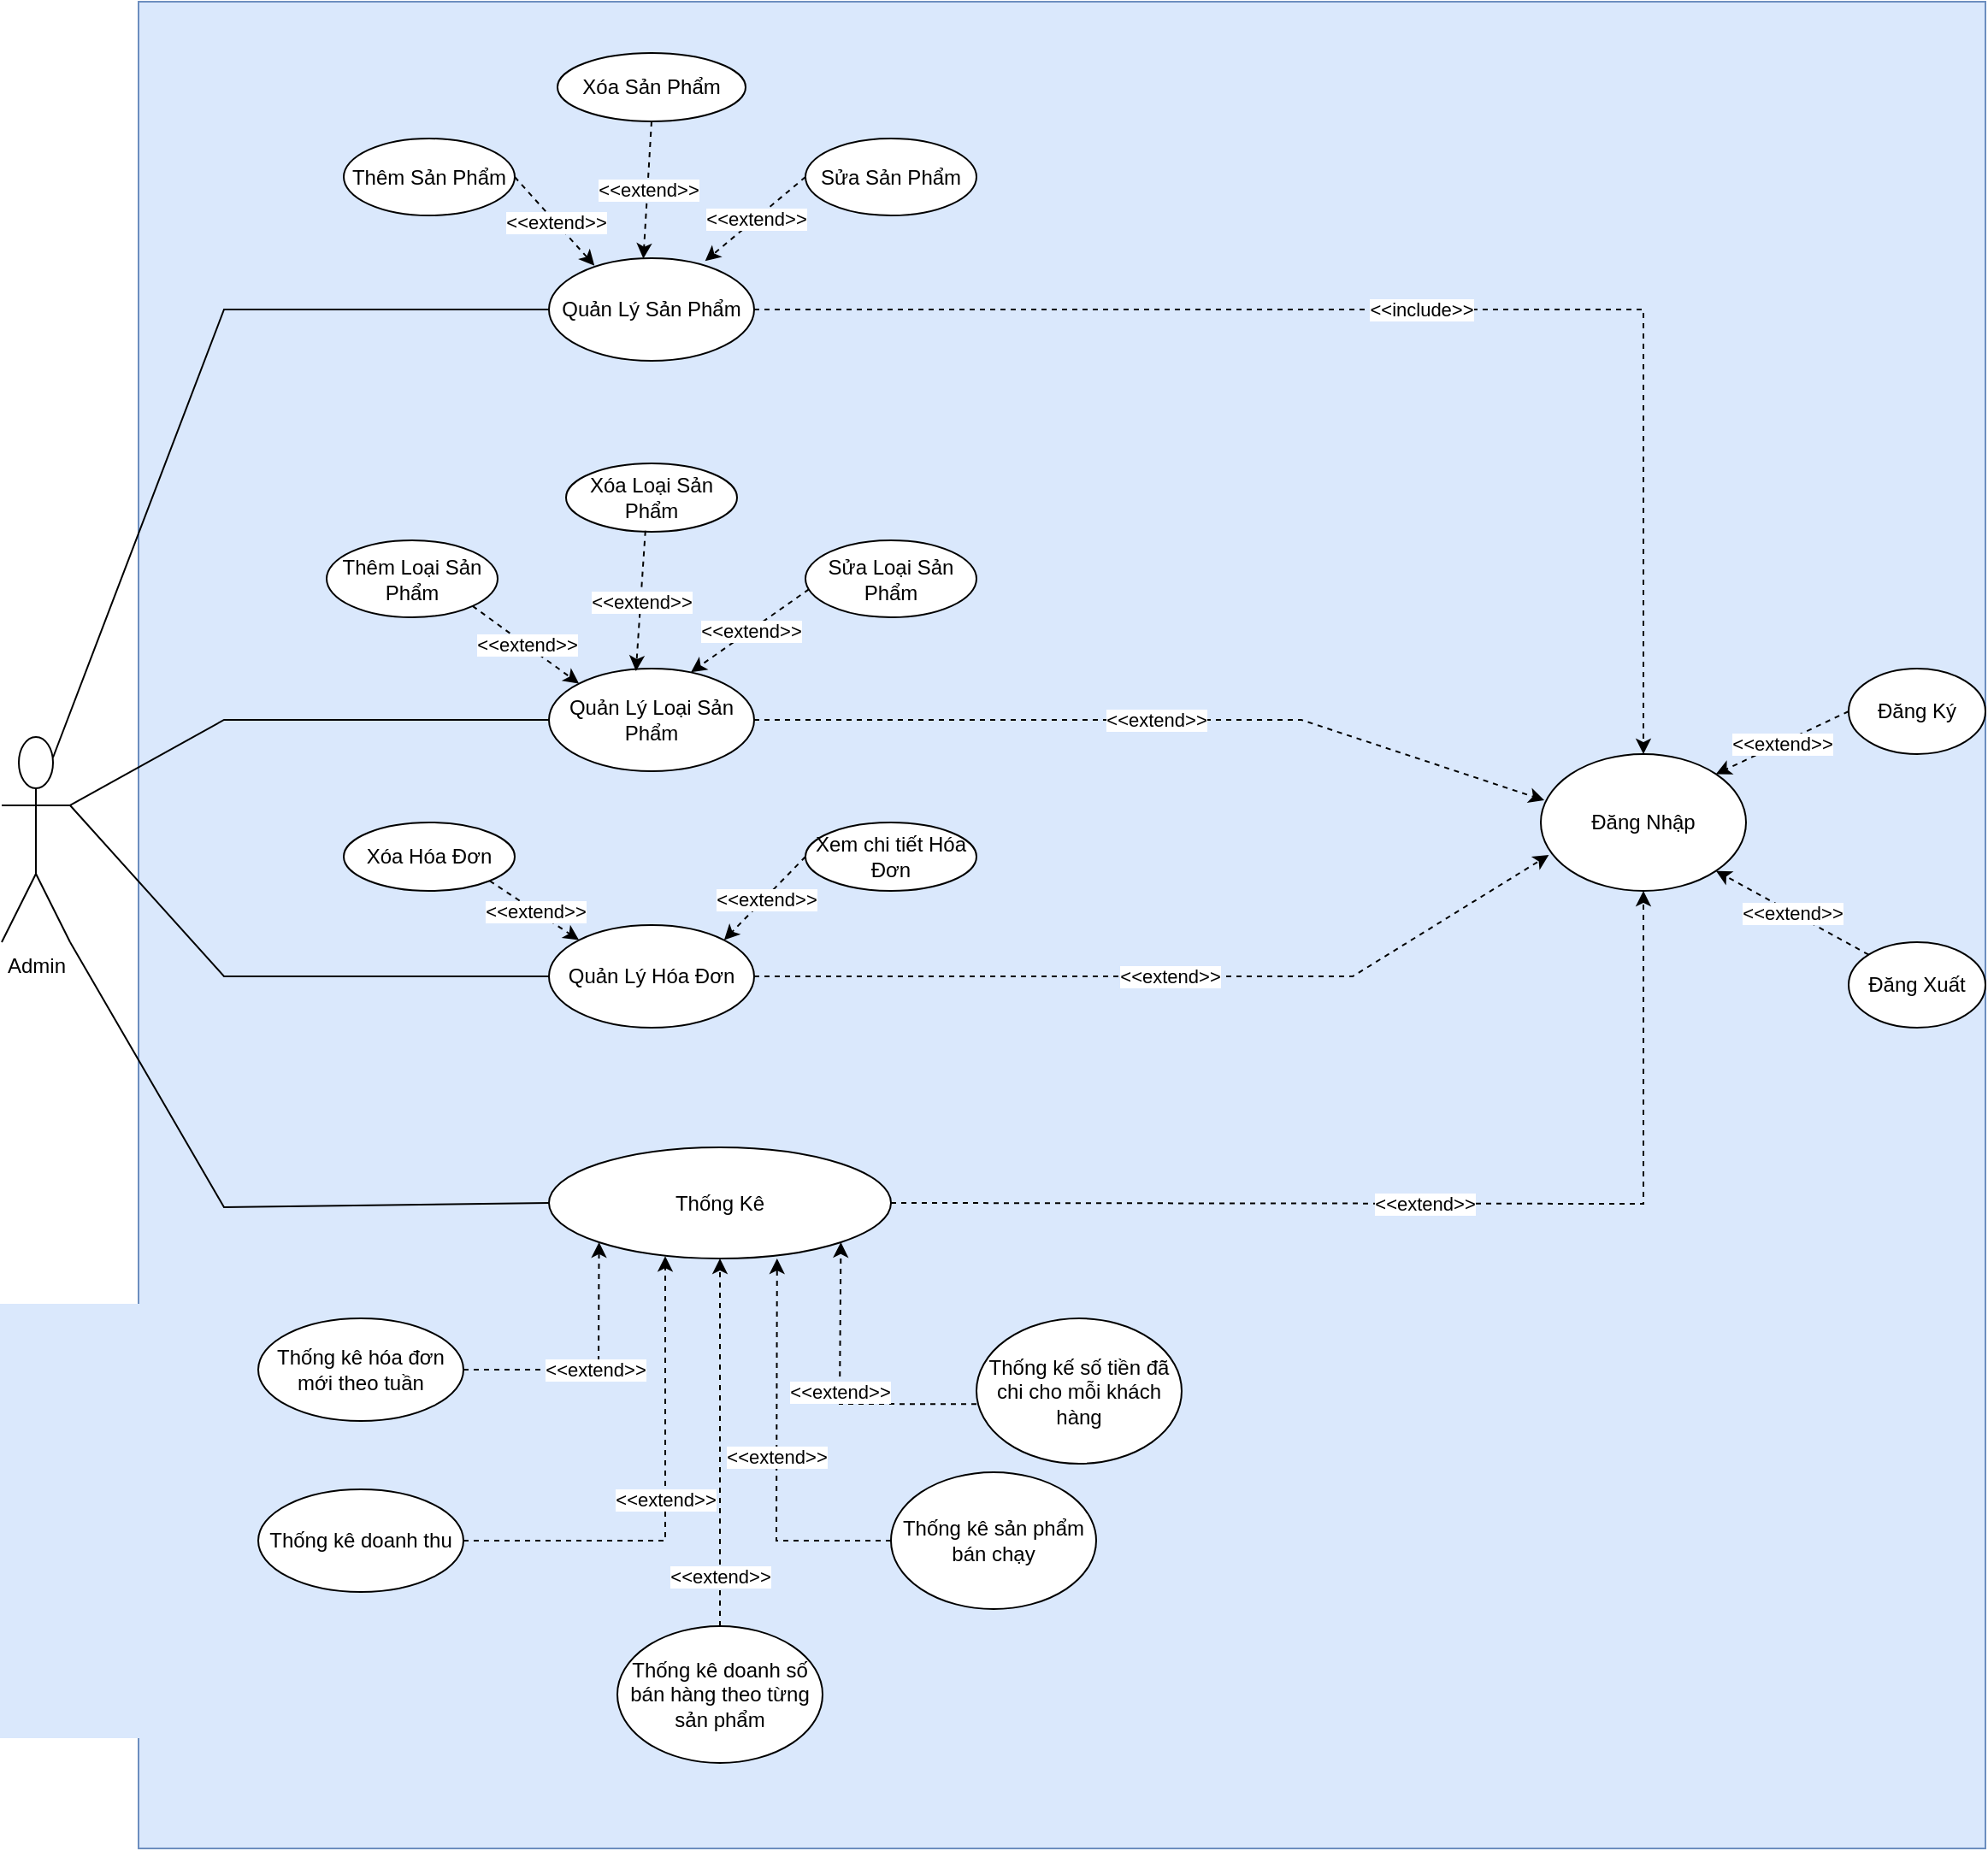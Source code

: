 <mxfile version="16.0.3" type="github" pages="2">
  <diagram id="HaQmwH3HXjexHFU-qfym" name="Admin">
    <mxGraphModel dx="3910" dy="2180" grid="1" gridSize="10" guides="1" tooltips="1" connect="1" arrows="1" fold="1" page="1" pageScale="1" pageWidth="827" pageHeight="1169" math="0" shadow="0">
      <root>
        <mxCell id="0" />
        <mxCell id="1" parent="0" />
        <mxCell id="b2a4z9m1obHcHkiUkjJr-1" value="" style="whiteSpace=wrap;html=1;aspect=fixed;fillColor=#dae8fc;strokeColor=#6c8ebf;" parent="1" vertex="1">
          <mxGeometry x="220" y="44" width="1080" height="1080" as="geometry" />
        </mxCell>
        <mxCell id="2sSeKBzKPZfeEy6mwuEM-1" value="Admin" style="shape=umlActor;verticalLabelPosition=bottom;verticalAlign=top;html=1;outlineConnect=0;" parent="1" vertex="1">
          <mxGeometry x="140" y="474" width="40" height="120" as="geometry" />
        </mxCell>
        <mxCell id="2sSeKBzKPZfeEy6mwuEM-2" value="Quản Lý Sản Phẩm" style="ellipse;whiteSpace=wrap;html=1;" parent="1" vertex="1">
          <mxGeometry x="460" y="194" width="120" height="60" as="geometry" />
        </mxCell>
        <mxCell id="2sSeKBzKPZfeEy6mwuEM-3" value="Xóa Sản Phẩm" style="ellipse;whiteSpace=wrap;html=1;" parent="1" vertex="1">
          <mxGeometry x="465" y="74" width="110" height="40" as="geometry" />
        </mxCell>
        <mxCell id="2sSeKBzKPZfeEy6mwuEM-5" value="Quản Lý Loại Sản Phẩm" style="ellipse;whiteSpace=wrap;html=1;" parent="1" vertex="1">
          <mxGeometry x="460" y="434" width="120" height="60" as="geometry" />
        </mxCell>
        <mxCell id="2sSeKBzKPZfeEy6mwuEM-6" value="Sửa Loại Sản Phẩm" style="ellipse;whiteSpace=wrap;html=1;" parent="1" vertex="1">
          <mxGeometry x="610" y="359" width="100" height="45" as="geometry" />
        </mxCell>
        <mxCell id="2sSeKBzKPZfeEy6mwuEM-8" value="Thêm Loại Sản Phẩm" style="ellipse;whiteSpace=wrap;html=1;" parent="1" vertex="1">
          <mxGeometry x="330" y="359" width="100" height="45" as="geometry" />
        </mxCell>
        <mxCell id="2sSeKBzKPZfeEy6mwuEM-10" value="Xóa Loại Sản Phẩm" style="ellipse;whiteSpace=wrap;html=1;" parent="1" vertex="1">
          <mxGeometry x="470" y="314" width="100" height="40" as="geometry" />
        </mxCell>
        <mxCell id="2sSeKBzKPZfeEy6mwuEM-13" value="Thêm Sản Phẩm" style="ellipse;whiteSpace=wrap;html=1;" parent="1" vertex="1">
          <mxGeometry x="340" y="124" width="100" height="45" as="geometry" />
        </mxCell>
        <mxCell id="2sSeKBzKPZfeEy6mwuEM-15" value="Sửa Sản Phẩm" style="ellipse;whiteSpace=wrap;html=1;" parent="1" vertex="1">
          <mxGeometry x="610" y="124" width="100" height="45" as="geometry" />
        </mxCell>
        <mxCell id="2sSeKBzKPZfeEy6mwuEM-16" value="Quản Lý Hóa Đơn" style="ellipse;whiteSpace=wrap;html=1;" parent="1" vertex="1">
          <mxGeometry x="460" y="584" width="120" height="60" as="geometry" />
        </mxCell>
        <mxCell id="2sSeKBzKPZfeEy6mwuEM-17" value="Xóa Hóa Đơn" style="ellipse;whiteSpace=wrap;html=1;" parent="1" vertex="1">
          <mxGeometry x="340" y="524" width="100" height="40" as="geometry" />
        </mxCell>
        <mxCell id="2sSeKBzKPZfeEy6mwuEM-19" value="Xem chi tiết Hóa Đơn" style="ellipse;whiteSpace=wrap;html=1;" parent="1" vertex="1">
          <mxGeometry x="610" y="524" width="100" height="40" as="geometry" />
        </mxCell>
        <mxCell id="2sSeKBzKPZfeEy6mwuEM-21" value="Thống Kê" style="ellipse;whiteSpace=wrap;html=1;" parent="1" vertex="1">
          <mxGeometry x="460" y="714" width="200" height="65" as="geometry" />
        </mxCell>
        <mxCell id="2sSeKBzKPZfeEy6mwuEM-22" value="Thống kê hóa đơn mới theo tuần" style="ellipse;whiteSpace=wrap;html=1;" parent="1" vertex="1">
          <mxGeometry x="290" y="814" width="120" height="60" as="geometry" />
        </mxCell>
        <mxCell id="2sSeKBzKPZfeEy6mwuEM-23" value="Thống kê doanh thu" style="ellipse;whiteSpace=wrap;html=1;" parent="1" vertex="1">
          <mxGeometry x="290" y="914" width="120" height="60" as="geometry" />
        </mxCell>
        <mxCell id="2sSeKBzKPZfeEy6mwuEM-24" value="Thống kê doanh số bán hàng theo từng sản phẩm" style="ellipse;whiteSpace=wrap;html=1;" parent="1" vertex="1">
          <mxGeometry x="500" y="994" width="120" height="80" as="geometry" />
        </mxCell>
        <mxCell id="2sSeKBzKPZfeEy6mwuEM-25" value="Thống kế số tiền đã chi cho mỗi khách hàng" style="ellipse;whiteSpace=wrap;html=1;" parent="1" vertex="1">
          <mxGeometry x="710" y="814" width="120" height="85" as="geometry" />
        </mxCell>
        <mxCell id="2sSeKBzKPZfeEy6mwuEM-26" value="Thống kê sản phẩm bán chạy" style="ellipse;whiteSpace=wrap;html=1;" parent="1" vertex="1">
          <mxGeometry x="660" y="904" width="120" height="80" as="geometry" />
        </mxCell>
        <mxCell id="2sSeKBzKPZfeEy6mwuEM-32" value="Đăng Nhập" style="ellipse;whiteSpace=wrap;html=1;" parent="1" vertex="1">
          <mxGeometry x="1040" y="484" width="120" height="80" as="geometry" />
        </mxCell>
        <mxCell id="2sSeKBzKPZfeEy6mwuEM-33" value="Đăng Ký" style="ellipse;whiteSpace=wrap;html=1;" parent="1" vertex="1">
          <mxGeometry x="1220" y="434" width="80" height="50" as="geometry" />
        </mxCell>
        <mxCell id="2sSeKBzKPZfeEy6mwuEM-34" value="Đăng Xuất" style="ellipse;whiteSpace=wrap;html=1;" parent="1" vertex="1">
          <mxGeometry x="1220" y="594" width="80" height="50" as="geometry" />
        </mxCell>
        <mxCell id="FUVvX2TOFJs-rZoYn1ly-3" value="" style="endArrow=none;html=1;rounded=0;strokeColor=default;exitX=0.75;exitY=0.1;exitDx=0;exitDy=0;exitPerimeter=0;entryX=0;entryY=0.5;entryDx=0;entryDy=0;" parent="1" source="2sSeKBzKPZfeEy6mwuEM-1" target="2sSeKBzKPZfeEy6mwuEM-2" edge="1">
          <mxGeometry width="50" height="50" relative="1" as="geometry">
            <mxPoint x="710" y="684" as="sourcePoint" />
            <mxPoint x="760" y="634" as="targetPoint" />
            <Array as="points">
              <mxPoint x="270" y="224" />
            </Array>
          </mxGeometry>
        </mxCell>
        <mxCell id="FUVvX2TOFJs-rZoYn1ly-5" value="" style="endArrow=none;html=1;rounded=0;strokeColor=default;entryX=0;entryY=0.5;entryDx=0;entryDy=0;exitX=1;exitY=0.333;exitDx=0;exitDy=0;exitPerimeter=0;" parent="1" source="2sSeKBzKPZfeEy6mwuEM-1" target="2sSeKBzKPZfeEy6mwuEM-5" edge="1">
          <mxGeometry width="50" height="50" relative="1" as="geometry">
            <mxPoint x="230" y="504" as="sourcePoint" />
            <mxPoint x="760" y="634" as="targetPoint" />
            <Array as="points">
              <mxPoint x="270" y="464" />
            </Array>
          </mxGeometry>
        </mxCell>
        <mxCell id="FUVvX2TOFJs-rZoYn1ly-6" value="" style="endArrow=none;html=1;rounded=0;strokeColor=default;entryX=0;entryY=0.5;entryDx=0;entryDy=0;" parent="1" target="2sSeKBzKPZfeEy6mwuEM-16" edge="1">
          <mxGeometry width="50" height="50" relative="1" as="geometry">
            <mxPoint x="180" y="514" as="sourcePoint" />
            <mxPoint x="760" y="634" as="targetPoint" />
            <Array as="points">
              <mxPoint x="270" y="614" />
            </Array>
          </mxGeometry>
        </mxCell>
        <mxCell id="FUVvX2TOFJs-rZoYn1ly-7" value="" style="endArrow=none;html=1;rounded=0;strokeColor=default;exitX=1;exitY=1;exitDx=0;exitDy=0;exitPerimeter=0;entryX=0;entryY=0.5;entryDx=0;entryDy=0;" parent="1" source="2sSeKBzKPZfeEy6mwuEM-1" target="2sSeKBzKPZfeEy6mwuEM-21" edge="1">
          <mxGeometry width="50" height="50" relative="1" as="geometry">
            <mxPoint x="710" y="684" as="sourcePoint" />
            <mxPoint x="760" y="634" as="targetPoint" />
            <Array as="points">
              <mxPoint x="270" y="749" />
            </Array>
          </mxGeometry>
        </mxCell>
        <mxCell id="zfTVj7RX99jKt5tRlZYa-2" value="" style="endArrow=classic;html=1;rounded=0;dashed=1;exitX=1;exitY=0.5;exitDx=0;exitDy=0;entryX=0.222;entryY=0.072;entryDx=0;entryDy=0;entryPerimeter=0;" edge="1" parent="1" source="2sSeKBzKPZfeEy6mwuEM-13" target="2sSeKBzKPZfeEy6mwuEM-2">
          <mxGeometry relative="1" as="geometry">
            <mxPoint x="480" y="264" as="sourcePoint" />
            <mxPoint x="580" y="264" as="targetPoint" />
          </mxGeometry>
        </mxCell>
        <mxCell id="zfTVj7RX99jKt5tRlZYa-3" value="&amp;lt;&amp;lt;extend&amp;gt;&amp;gt;" style="edgeLabel;resizable=0;html=1;align=center;verticalAlign=middle;" connectable="0" vertex="1" parent="zfTVj7RX99jKt5tRlZYa-2">
          <mxGeometry relative="1" as="geometry" />
        </mxCell>
        <mxCell id="zfTVj7RX99jKt5tRlZYa-6" value="" style="endArrow=classic;html=1;rounded=0;dashed=1;exitX=0.5;exitY=1;exitDx=0;exitDy=0;entryX=0.46;entryY=0.005;entryDx=0;entryDy=0;entryPerimeter=0;" edge="1" parent="1" source="2sSeKBzKPZfeEy6mwuEM-3" target="2sSeKBzKPZfeEy6mwuEM-2">
          <mxGeometry relative="1" as="geometry">
            <mxPoint x="450" y="156.5" as="sourcePoint" />
            <mxPoint x="496.64" y="208.32" as="targetPoint" />
          </mxGeometry>
        </mxCell>
        <mxCell id="zfTVj7RX99jKt5tRlZYa-7" value="&amp;lt;&amp;lt;extend&amp;gt;&amp;gt;" style="edgeLabel;resizable=0;html=1;align=center;verticalAlign=middle;" connectable="0" vertex="1" parent="zfTVj7RX99jKt5tRlZYa-6">
          <mxGeometry relative="1" as="geometry" />
        </mxCell>
        <mxCell id="zfTVj7RX99jKt5tRlZYa-8" value="" style="endArrow=classic;html=1;rounded=0;dashed=1;exitX=0;exitY=0.5;exitDx=0;exitDy=0;entryX=0.761;entryY=0.028;entryDx=0;entryDy=0;entryPerimeter=0;" edge="1" parent="1" source="2sSeKBzKPZfeEy6mwuEM-15" target="2sSeKBzKPZfeEy6mwuEM-2">
          <mxGeometry relative="1" as="geometry">
            <mxPoint x="530" y="124" as="sourcePoint" />
            <mxPoint x="525.2" y="204.3" as="targetPoint" />
          </mxGeometry>
        </mxCell>
        <mxCell id="zfTVj7RX99jKt5tRlZYa-9" value="&amp;lt;&amp;lt;extend&amp;gt;&amp;gt;" style="edgeLabel;resizable=0;html=1;align=center;verticalAlign=middle;" connectable="0" vertex="1" parent="zfTVj7RX99jKt5tRlZYa-8">
          <mxGeometry relative="1" as="geometry" />
        </mxCell>
        <mxCell id="zfTVj7RX99jKt5tRlZYa-10" value="" style="endArrow=classic;html=1;rounded=0;dashed=1;exitX=1;exitY=1;exitDx=0;exitDy=0;entryX=0;entryY=0;entryDx=0;entryDy=0;" edge="1" parent="1" source="2sSeKBzKPZfeEy6mwuEM-8" target="2sSeKBzKPZfeEy6mwuEM-5">
          <mxGeometry relative="1" as="geometry">
            <mxPoint x="540" y="134" as="sourcePoint" />
            <mxPoint x="535.2" y="214.3" as="targetPoint" />
          </mxGeometry>
        </mxCell>
        <mxCell id="zfTVj7RX99jKt5tRlZYa-11" value="&amp;lt;&amp;lt;extend&amp;gt;&amp;gt;" style="edgeLabel;resizable=0;html=1;align=center;verticalAlign=middle;" connectable="0" vertex="1" parent="zfTVj7RX99jKt5tRlZYa-10">
          <mxGeometry relative="1" as="geometry" />
        </mxCell>
        <mxCell id="zfTVj7RX99jKt5tRlZYa-12" value="" style="endArrow=classic;html=1;rounded=0;dashed=1;exitX=0.464;exitY=0.985;exitDx=0;exitDy=0;entryX=0.424;entryY=0.024;entryDx=0;entryDy=0;entryPerimeter=0;exitPerimeter=0;" edge="1" parent="1" source="2sSeKBzKPZfeEy6mwuEM-10" target="2sSeKBzKPZfeEy6mwuEM-5">
          <mxGeometry relative="1" as="geometry">
            <mxPoint x="425.62" y="407.29" as="sourcePoint" />
            <mxPoint x="487.392" y="452.878" as="targetPoint" />
          </mxGeometry>
        </mxCell>
        <mxCell id="zfTVj7RX99jKt5tRlZYa-13" value="&amp;lt;&amp;lt;extend&amp;gt;&amp;gt;" style="edgeLabel;resizable=0;html=1;align=center;verticalAlign=middle;" connectable="0" vertex="1" parent="zfTVj7RX99jKt5tRlZYa-12">
          <mxGeometry relative="1" as="geometry" />
        </mxCell>
        <mxCell id="zfTVj7RX99jKt5tRlZYa-14" value="" style="endArrow=classic;html=1;rounded=0;dashed=1;exitX=0.021;exitY=0.635;exitDx=0;exitDy=0;entryX=0.692;entryY=0.035;entryDx=0;entryDy=0;entryPerimeter=0;exitPerimeter=0;" edge="1" parent="1" source="2sSeKBzKPZfeEy6mwuEM-6" target="2sSeKBzKPZfeEy6mwuEM-5">
          <mxGeometry relative="1" as="geometry">
            <mxPoint x="526.4" y="363.4" as="sourcePoint" />
            <mxPoint x="520.88" y="445.44" as="targetPoint" />
          </mxGeometry>
        </mxCell>
        <mxCell id="zfTVj7RX99jKt5tRlZYa-15" value="&amp;lt;&amp;lt;extend&amp;gt;&amp;gt;" style="edgeLabel;resizable=0;html=1;align=center;verticalAlign=middle;" connectable="0" vertex="1" parent="zfTVj7RX99jKt5tRlZYa-14">
          <mxGeometry relative="1" as="geometry" />
        </mxCell>
        <mxCell id="zfTVj7RX99jKt5tRlZYa-16" value="" style="endArrow=classic;html=1;rounded=0;dashed=1;exitX=1;exitY=0.5;exitDx=0;exitDy=0;" edge="1" parent="1" source="2sSeKBzKPZfeEy6mwuEM-2" target="2sSeKBzKPZfeEy6mwuEM-32">
          <mxGeometry relative="1" as="geometry">
            <mxPoint x="536.4" y="373.4" as="sourcePoint" />
            <mxPoint x="530.88" y="455.44" as="targetPoint" />
            <Array as="points">
              <mxPoint x="1100" y="224" />
            </Array>
          </mxGeometry>
        </mxCell>
        <mxCell id="zfTVj7RX99jKt5tRlZYa-17" value="&amp;lt;&amp;lt;include&amp;gt;&amp;gt;" style="edgeLabel;resizable=0;html=1;align=center;verticalAlign=middle;" connectable="0" vertex="1" parent="zfTVj7RX99jKt5tRlZYa-16">
          <mxGeometry relative="1" as="geometry" />
        </mxCell>
        <mxCell id="zfTVj7RX99jKt5tRlZYa-18" value="" style="endArrow=classic;html=1;rounded=0;dashed=1;exitX=0;exitY=0.5;exitDx=0;exitDy=0;entryX=1;entryY=0;entryDx=0;entryDy=0;" edge="1" parent="1" source="2sSeKBzKPZfeEy6mwuEM-33" target="2sSeKBzKPZfeEy6mwuEM-32">
          <mxGeometry relative="1" as="geometry">
            <mxPoint x="546.4" y="383.4" as="sourcePoint" />
            <mxPoint x="540.88" y="465.44" as="targetPoint" />
          </mxGeometry>
        </mxCell>
        <mxCell id="zfTVj7RX99jKt5tRlZYa-19" value="&amp;lt;&amp;lt;extend&amp;gt;&amp;gt;" style="edgeLabel;resizable=0;html=1;align=center;verticalAlign=middle;" connectable="0" vertex="1" parent="zfTVj7RX99jKt5tRlZYa-18">
          <mxGeometry relative="1" as="geometry" />
        </mxCell>
        <mxCell id="zfTVj7RX99jKt5tRlZYa-20" value="" style="endArrow=classic;html=1;rounded=0;dashed=1;exitX=0;exitY=0;exitDx=0;exitDy=0;entryX=1;entryY=1;entryDx=0;entryDy=0;" edge="1" parent="1" source="2sSeKBzKPZfeEy6mwuEM-34" target="2sSeKBzKPZfeEy6mwuEM-32">
          <mxGeometry relative="1" as="geometry">
            <mxPoint x="1230" y="469" as="sourcePoint" />
            <mxPoint x="1152.426" y="505.716" as="targetPoint" />
          </mxGeometry>
        </mxCell>
        <mxCell id="zfTVj7RX99jKt5tRlZYa-21" value="&amp;lt;&amp;lt;extend&amp;gt;&amp;gt;" style="edgeLabel;resizable=0;html=1;align=center;verticalAlign=middle;" connectable="0" vertex="1" parent="zfTVj7RX99jKt5tRlZYa-20">
          <mxGeometry relative="1" as="geometry" />
        </mxCell>
        <mxCell id="zfTVj7RX99jKt5tRlZYa-22" value="" style="endArrow=classic;html=1;rounded=0;dashed=1;exitX=0;exitY=0.5;exitDx=0;exitDy=0;entryX=1;entryY=0;entryDx=0;entryDy=0;" edge="1" parent="1" source="2sSeKBzKPZfeEy6mwuEM-19" target="2sSeKBzKPZfeEy6mwuEM-16">
          <mxGeometry relative="1" as="geometry">
            <mxPoint x="622.1" y="397.575" as="sourcePoint" />
            <mxPoint x="553.04" y="446.1" as="targetPoint" />
          </mxGeometry>
        </mxCell>
        <mxCell id="zfTVj7RX99jKt5tRlZYa-23" value="&amp;lt;&amp;lt;extend&amp;gt;&amp;gt;" style="edgeLabel;resizable=0;html=1;align=center;verticalAlign=middle;" connectable="0" vertex="1" parent="zfTVj7RX99jKt5tRlZYa-22">
          <mxGeometry relative="1" as="geometry" />
        </mxCell>
        <mxCell id="zfTVj7RX99jKt5tRlZYa-24" value="" style="endArrow=classic;html=1;rounded=0;dashed=1;exitX=1;exitY=1;exitDx=0;exitDy=0;entryX=0;entryY=0;entryDx=0;entryDy=0;" edge="1" parent="1" source="2sSeKBzKPZfeEy6mwuEM-17" target="2sSeKBzKPZfeEy6mwuEM-16">
          <mxGeometry relative="1" as="geometry">
            <mxPoint x="620.0" y="554" as="sourcePoint" />
            <mxPoint x="572.974" y="603.064" as="targetPoint" />
          </mxGeometry>
        </mxCell>
        <mxCell id="zfTVj7RX99jKt5tRlZYa-25" value="&amp;lt;&amp;lt;extend&amp;gt;&amp;gt;" style="edgeLabel;resizable=0;html=1;align=center;verticalAlign=middle;" connectable="0" vertex="1" parent="zfTVj7RX99jKt5tRlZYa-24">
          <mxGeometry relative="1" as="geometry" />
        </mxCell>
        <mxCell id="zfTVj7RX99jKt5tRlZYa-26" value="" style="endArrow=classic;html=1;rounded=0;dashed=1;exitX=0;exitY=0.59;exitDx=0;exitDy=0;entryX=1;entryY=1;entryDx=0;entryDy=0;exitPerimeter=0;" edge="1" parent="1" source="2sSeKBzKPZfeEy6mwuEM-25" target="2sSeKBzKPZfeEy6mwuEM-21">
          <mxGeometry relative="1" as="geometry">
            <mxPoint x="620.0" y="554" as="sourcePoint" />
            <mxPoint x="572.974" y="603.064" as="targetPoint" />
            <Array as="points">
              <mxPoint x="630" y="864" />
            </Array>
          </mxGeometry>
        </mxCell>
        <mxCell id="zfTVj7RX99jKt5tRlZYa-27" value="&amp;lt;&amp;lt;extend&amp;gt;&amp;gt;" style="edgeLabel;resizable=0;html=1;align=center;verticalAlign=middle;" connectable="0" vertex="1" parent="zfTVj7RX99jKt5tRlZYa-26">
          <mxGeometry relative="1" as="geometry" />
        </mxCell>
        <mxCell id="zfTVj7RX99jKt5tRlZYa-28" value="" style="endArrow=classic;html=1;rounded=0;dashed=1;exitX=0;exitY=0.5;exitDx=0;exitDy=0;entryX=0.667;entryY=1;entryDx=0;entryDy=0;entryPerimeter=0;" edge="1" parent="1" source="2sSeKBzKPZfeEy6mwuEM-26" target="2sSeKBzKPZfeEy6mwuEM-21">
          <mxGeometry relative="1" as="geometry">
            <mxPoint x="650" y="861.65" as="sourcePoint" />
            <mxPoint x="572.426" y="780.213" as="targetPoint" />
            <Array as="points">
              <mxPoint x="593" y="944" />
            </Array>
          </mxGeometry>
        </mxCell>
        <mxCell id="zfTVj7RX99jKt5tRlZYa-29" value="&amp;lt;&amp;lt;extend&amp;gt;&amp;gt;" style="edgeLabel;resizable=0;html=1;align=center;verticalAlign=middle;" connectable="0" vertex="1" parent="zfTVj7RX99jKt5tRlZYa-28">
          <mxGeometry relative="1" as="geometry" />
        </mxCell>
        <mxCell id="zfTVj7RX99jKt5tRlZYa-30" value="" style="endArrow=classic;html=1;rounded=0;dashed=1;exitX=1;exitY=0.5;exitDx=0;exitDy=0;entryX=0;entryY=1;entryDx=0;entryDy=0;" edge="1" parent="1" source="2sSeKBzKPZfeEy6mwuEM-22" target="2sSeKBzKPZfeEy6mwuEM-21">
          <mxGeometry relative="1" as="geometry">
            <mxPoint x="660" y="871.65" as="sourcePoint" />
            <mxPoint x="582.426" y="790.213" as="targetPoint" />
            <Array as="points">
              <mxPoint x="489" y="844" />
            </Array>
          </mxGeometry>
        </mxCell>
        <mxCell id="zfTVj7RX99jKt5tRlZYa-31" value="&amp;lt;&amp;lt;extend&amp;gt;&amp;gt;" style="edgeLabel;resizable=0;html=1;align=center;verticalAlign=middle;" connectable="0" vertex="1" parent="zfTVj7RX99jKt5tRlZYa-30">
          <mxGeometry relative="1" as="geometry" />
        </mxCell>
        <mxCell id="zfTVj7RX99jKt5tRlZYa-32" value="" style="endArrow=classic;html=1;rounded=0;dashed=1;exitX=0.5;exitY=0;exitDx=0;exitDy=0;entryX=0.5;entryY=1;entryDx=0;entryDy=0;" edge="1" parent="1" source="2sSeKBzKPZfeEy6mwuEM-24" target="2sSeKBzKPZfeEy6mwuEM-21">
          <mxGeometry relative="1" as="geometry">
            <mxPoint x="670" y="881.65" as="sourcePoint" />
            <mxPoint x="592.426" y="800.213" as="targetPoint" />
            <Array as="points" />
          </mxGeometry>
        </mxCell>
        <mxCell id="zfTVj7RX99jKt5tRlZYa-33" value="&amp;lt;&amp;lt;extend&amp;gt;&amp;gt;" style="edgeLabel;resizable=0;html=1;align=center;verticalAlign=middle;" connectable="0" vertex="1" parent="zfTVj7RX99jKt5tRlZYa-32">
          <mxGeometry relative="1" as="geometry">
            <mxPoint y="78" as="offset" />
          </mxGeometry>
        </mxCell>
        <mxCell id="zfTVj7RX99jKt5tRlZYa-34" value="" style="endArrow=classic;html=1;rounded=0;dashed=1;exitX=1;exitY=0.5;exitDx=0;exitDy=0;entryX=0.34;entryY=0.979;entryDx=0;entryDy=0;entryPerimeter=0;" edge="1" parent="1" source="2sSeKBzKPZfeEy6mwuEM-23" target="2sSeKBzKPZfeEy6mwuEM-21">
          <mxGeometry relative="1" as="geometry">
            <mxPoint x="420" y="854" as="sourcePoint" />
            <mxPoint x="498.743" y="779.302" as="targetPoint" />
            <Array as="points">
              <mxPoint x="528" y="944" />
            </Array>
          </mxGeometry>
        </mxCell>
        <mxCell id="zfTVj7RX99jKt5tRlZYa-35" value="&amp;lt;&amp;lt;extend&amp;gt;&amp;gt;" style="edgeLabel;resizable=0;html=1;align=center;verticalAlign=middle;" connectable="0" vertex="1" parent="zfTVj7RX99jKt5tRlZYa-34">
          <mxGeometry relative="1" as="geometry" />
        </mxCell>
        <mxCell id="zfTVj7RX99jKt5tRlZYa-36" value="" style="endArrow=classic;html=1;rounded=0;dashed=1;exitX=1;exitY=0.5;exitDx=0;exitDy=0;entryX=0.5;entryY=1;entryDx=0;entryDy=0;" edge="1" parent="1" source="2sSeKBzKPZfeEy6mwuEM-21" target="2sSeKBzKPZfeEy6mwuEM-32">
          <mxGeometry relative="1" as="geometry">
            <mxPoint x="430" y="864" as="sourcePoint" />
            <mxPoint x="508.743" y="789.302" as="targetPoint" />
            <Array as="points">
              <mxPoint x="1100" y="747" />
            </Array>
          </mxGeometry>
        </mxCell>
        <mxCell id="zfTVj7RX99jKt5tRlZYa-37" value="&amp;lt;&amp;lt;extend&amp;gt;&amp;gt;" style="edgeLabel;resizable=0;html=1;align=center;verticalAlign=middle;" connectable="0" vertex="1" parent="zfTVj7RX99jKt5tRlZYa-36">
          <mxGeometry relative="1" as="geometry" />
        </mxCell>
        <mxCell id="zfTVj7RX99jKt5tRlZYa-38" value="" style="endArrow=classic;html=1;rounded=0;dashed=1;exitX=1;exitY=0.5;exitDx=0;exitDy=0;entryX=0.017;entryY=0.338;entryDx=0;entryDy=0;entryPerimeter=0;" edge="1" parent="1" source="2sSeKBzKPZfeEy6mwuEM-5" target="2sSeKBzKPZfeEy6mwuEM-32">
          <mxGeometry relative="1" as="geometry">
            <mxPoint x="670" y="756.5" as="sourcePoint" />
            <mxPoint x="1110" y="574" as="targetPoint" />
            <Array as="points">
              <mxPoint x="900" y="464" />
            </Array>
          </mxGeometry>
        </mxCell>
        <mxCell id="zfTVj7RX99jKt5tRlZYa-39" value="&amp;lt;&amp;lt;extend&amp;gt;&amp;gt;" style="edgeLabel;resizable=0;html=1;align=center;verticalAlign=middle;" connectable="0" vertex="1" parent="zfTVj7RX99jKt5tRlZYa-38">
          <mxGeometry relative="1" as="geometry" />
        </mxCell>
        <mxCell id="zfTVj7RX99jKt5tRlZYa-40" value="" style="endArrow=classic;html=1;rounded=0;dashed=1;exitX=1;exitY=0.5;exitDx=0;exitDy=0;entryX=0.039;entryY=0.738;entryDx=0;entryDy=0;entryPerimeter=0;" edge="1" parent="1" source="2sSeKBzKPZfeEy6mwuEM-16" target="2sSeKBzKPZfeEy6mwuEM-32">
          <mxGeometry relative="1" as="geometry">
            <mxPoint x="590" y="474" as="sourcePoint" />
            <mxPoint x="1067.574" y="505.716" as="targetPoint" />
            <Array as="points">
              <mxPoint x="930" y="614" />
            </Array>
          </mxGeometry>
        </mxCell>
        <mxCell id="zfTVj7RX99jKt5tRlZYa-41" value="&amp;lt;&amp;lt;extend&amp;gt;&amp;gt;" style="edgeLabel;resizable=0;html=1;align=center;verticalAlign=middle;" connectable="0" vertex="1" parent="zfTVj7RX99jKt5tRlZYa-40">
          <mxGeometry relative="1" as="geometry" />
        </mxCell>
      </root>
    </mxGraphModel>
  </diagram>
  <diagram id="tFsubV8nG7XR1WXdBprO" name="User">
    <mxGraphModel dx="1738" dy="969" grid="1" gridSize="10" guides="1" tooltips="1" connect="1" arrows="1" fold="1" page="1" pageScale="1" pageWidth="827" pageHeight="1169" background="#FFFFFF" math="0" shadow="0">
      <root>
        <mxCell id="M_7yzRCeP24yzsqzJ35s-0" />
        <mxCell id="M_7yzRCeP24yzsqzJ35s-1" parent="M_7yzRCeP24yzsqzJ35s-0" />
        <mxCell id="XPKbTbPLt3oPCOrSFxnQ-1" value="" style="rounded=0;whiteSpace=wrap;html=1;fillColor=#dae8fc;strokeColor=#6c8ebf;" parent="M_7yzRCeP24yzsqzJ35s-1" vertex="1">
          <mxGeometry x="130" y="20" width="970" height="660" as="geometry" />
        </mxCell>
        <mxCell id="M_7yzRCeP24yzsqzJ35s-2" value="User" style="shape=umlActor;verticalLabelPosition=bottom;verticalAlign=top;html=1;outlineConnect=0;fillColor=#A8DADC;strokeColor=#457B9D;fontColor=#1D3557;" parent="M_7yzRCeP24yzsqzJ35s-1" vertex="1">
          <mxGeometry x="10" y="240" width="50" height="160" as="geometry" />
        </mxCell>
        <mxCell id="M_7yzRCeP24yzsqzJ35s-3" value="Đăng nhập" style="ellipse;whiteSpace=wrap;html=1;fillColor=#A8DADC;strokeColor=#457B9D;fontColor=#1D3557;" parent="M_7yzRCeP24yzsqzJ35s-1" vertex="1">
          <mxGeometry x="820" y="320" width="130" height="50" as="geometry" />
        </mxCell>
        <mxCell id="M_7yzRCeP24yzsqzJ35s-4" value="Đăng ký" style="ellipse;whiteSpace=wrap;html=1;fillColor=#A8DADC;strokeColor=#457B9D;fontColor=#1D3557;" parent="M_7yzRCeP24yzsqzJ35s-1" vertex="1">
          <mxGeometry x="1010" y="270" width="80" height="40" as="geometry" />
        </mxCell>
        <mxCell id="M_7yzRCeP24yzsqzJ35s-7" value="Tìm kiếm sản phẩm" style="ellipse;whiteSpace=wrap;html=1;fillColor=#A8DADC;strokeColor=#457B9D;fontColor=#1D3557;" parent="M_7yzRCeP24yzsqzJ35s-1" vertex="1">
          <mxGeometry x="370" y="110" width="120" height="50" as="geometry" />
        </mxCell>
        <mxCell id="M_7yzRCeP24yzsqzJ35s-8" value="Đăng xuất" style="ellipse;whiteSpace=wrap;html=1;fillColor=#A8DADC;strokeColor=#457B9D;fontColor=#1D3557;" parent="M_7yzRCeP24yzsqzJ35s-1" vertex="1">
          <mxGeometry x="1010" y="390" width="80" height="50" as="geometry" />
        </mxCell>
        <mxCell id="M_7yzRCeP24yzsqzJ35s-11" value="Tìm kiếm cơ bản" style="ellipse;whiteSpace=wrap;html=1;fillColor=#A8DADC;strokeColor=#457B9D;fontColor=#1D3557;" parent="M_7yzRCeP24yzsqzJ35s-1" vertex="1">
          <mxGeometry x="250" y="30" width="90" height="50" as="geometry" />
        </mxCell>
        <mxCell id="M_7yzRCeP24yzsqzJ35s-12" value="Tìm kiếm nâng cao" style="ellipse;whiteSpace=wrap;html=1;fillColor=#A8DADC;strokeColor=#457B9D;fontColor=#1D3557;" parent="M_7yzRCeP24yzsqzJ35s-1" vertex="1">
          <mxGeometry x="520" y="30" width="90" height="50" as="geometry" />
        </mxCell>
        <mxCell id="M_7yzRCeP24yzsqzJ35s-17" value="Quản lý giỏ hàng" style="ellipse;whiteSpace=wrap;html=1;fillColor=#A8DADC;strokeColor=#457B9D;fontColor=#1D3557;" parent="M_7yzRCeP24yzsqzJ35s-1" vertex="1">
          <mxGeometry x="370" y="320" width="120" height="50" as="geometry" />
        </mxCell>
        <mxCell id="M_7yzRCeP24yzsqzJ35s-18" value="Thêm giỏ hàng" style="ellipse;whiteSpace=wrap;html=1;fillColor=#A8DADC;strokeColor=#457B9D;fontColor=#1D3557;" parent="M_7yzRCeP24yzsqzJ35s-1" vertex="1">
          <mxGeometry x="280" y="230" width="90" height="50" as="geometry" />
        </mxCell>
        <mxCell id="M_7yzRCeP24yzsqzJ35s-19" value="Sửa giỏ hàng" style="ellipse;whiteSpace=wrap;html=1;fillColor=#A8DADC;strokeColor=#457B9D;fontColor=#1D3557;" parent="M_7yzRCeP24yzsqzJ35s-1" vertex="1">
          <mxGeometry x="390" y="170" width="95" height="50" as="geometry" />
        </mxCell>
        <mxCell id="M_7yzRCeP24yzsqzJ35s-20" value="Xóa giỏ hàng" style="ellipse;whiteSpace=wrap;html=1;fillColor=#A8DADC;strokeColor=#457B9D;fontColor=#1D3557;" parent="M_7yzRCeP24yzsqzJ35s-1" vertex="1">
          <mxGeometry x="490" y="230" width="90" height="50" as="geometry" />
        </mxCell>
        <mxCell id="M_7yzRCeP24yzsqzJ35s-21" value="Xóa một sản phẩm" style="ellipse;whiteSpace=wrap;html=1;fillColor=#A8DADC;strokeColor=#457B9D;fontColor=#1D3557;" parent="M_7yzRCeP24yzsqzJ35s-1" vertex="1">
          <mxGeometry x="610" y="150" width="80" height="50" as="geometry" />
        </mxCell>
        <mxCell id="M_7yzRCeP24yzsqzJ35s-22" value="Xóa toàn bộ" style="ellipse;whiteSpace=wrap;html=1;fillColor=#A8DADC;strokeColor=#457B9D;fontColor=#1D3557;" parent="M_7yzRCeP24yzsqzJ35s-1" vertex="1">
          <mxGeometry x="690" y="230" width="80" height="50" as="geometry" />
        </mxCell>
        <mxCell id="M_7yzRCeP24yzsqzJ35s-33" value="" style="endArrow=none;html=1;rounded=0;exitX=1;exitY=0.333;exitDx=0;exitDy=0;exitPerimeter=0;entryX=0;entryY=0.5;entryDx=0;entryDy=0;labelBackgroundColor=#F1FAEE;strokeColor=#457B9D;fontColor=#1D3557;" parent="M_7yzRCeP24yzsqzJ35s-1" source="M_7yzRCeP24yzsqzJ35s-2" target="M_7yzRCeP24yzsqzJ35s-7" edge="1">
          <mxGeometry width="50" height="50" relative="1" as="geometry">
            <mxPoint x="500" y="270" as="sourcePoint" />
            <mxPoint x="550" y="220" as="targetPoint" />
            <Array as="points">
              <mxPoint x="80" y="135" />
            </Array>
          </mxGeometry>
        </mxCell>
        <mxCell id="M_7yzRCeP24yzsqzJ35s-34" value="" style="endArrow=none;html=1;rounded=0;entryX=0;entryY=0.5;entryDx=0;entryDy=0;labelBackgroundColor=#F1FAEE;strokeColor=#457B9D;fontColor=#1D3557;" parent="M_7yzRCeP24yzsqzJ35s-1" target="M_7yzRCeP24yzsqzJ35s-17" edge="1">
          <mxGeometry width="50" height="50" relative="1" as="geometry">
            <mxPoint x="35" y="345" as="sourcePoint" />
            <mxPoint x="430" y="220" as="targetPoint" />
          </mxGeometry>
        </mxCell>
        <mxCell id="M_7yzRCeP24yzsqzJ35s-37" value="Quản lý tài khoản cá nhân" style="ellipse;whiteSpace=wrap;html=1;fillColor=#A8DADC;strokeColor=#457B9D;fontColor=#1D3557;" parent="M_7yzRCeP24yzsqzJ35s-1" vertex="1">
          <mxGeometry x="370" y="500" width="120" height="50" as="geometry" />
        </mxCell>
        <mxCell id="M_7yzRCeP24yzsqzJ35s-38" value="" style="endArrow=none;html=1;rounded=0;exitX=1;exitY=1;exitDx=0;exitDy=0;exitPerimeter=0;entryX=0;entryY=0.5;entryDx=0;entryDy=0;labelBackgroundColor=#F1FAEE;strokeColor=#457B9D;fontColor=#1D3557;" parent="M_7yzRCeP24yzsqzJ35s-1" source="M_7yzRCeP24yzsqzJ35s-2" target="M_7yzRCeP24yzsqzJ35s-37" edge="1">
          <mxGeometry width="50" height="50" relative="1" as="geometry">
            <mxPoint x="490" y="450" as="sourcePoint" />
            <mxPoint x="170" y="520" as="targetPoint" />
            <Array as="points">
              <mxPoint x="80" y="525" />
            </Array>
          </mxGeometry>
        </mxCell>
        <mxCell id="M_7yzRCeP24yzsqzJ35s-39" value="Sửa thông tin tài khoản" style="ellipse;whiteSpace=wrap;html=1;fillColor=#A8DADC;strokeColor=#457B9D;fontColor=#1D3557;" parent="M_7yzRCeP24yzsqzJ35s-1" vertex="1">
          <mxGeometry x="375" y="620" width="110" height="50" as="geometry" />
        </mxCell>
        <mxCell id="7V2_BglePQxwVAdNf9ar-1" value="" style="endArrow=classic;html=1;rounded=0;dashed=1;exitX=1;exitY=0.5;exitDx=0;exitDy=0;entryX=0.271;entryY=0.033;entryDx=0;entryDy=0;entryPerimeter=0;" edge="1" parent="M_7yzRCeP24yzsqzJ35s-1" source="M_7yzRCeP24yzsqzJ35s-11" target="M_7yzRCeP24yzsqzJ35s-7">
          <mxGeometry relative="1" as="geometry">
            <mxPoint x="600" y="110" as="sourcePoint" />
            <mxPoint x="700" y="110" as="targetPoint" />
          </mxGeometry>
        </mxCell>
        <mxCell id="7V2_BglePQxwVAdNf9ar-2" value="&amp;lt;&amp;lt;extend&amp;gt;&amp;gt;" style="edgeLabel;resizable=0;html=1;align=center;verticalAlign=middle;" connectable="0" vertex="1" parent="7V2_BglePQxwVAdNf9ar-1">
          <mxGeometry relative="1" as="geometry" />
        </mxCell>
        <mxCell id="7V2_BglePQxwVAdNf9ar-4" value="" style="endArrow=classic;html=1;rounded=0;dashed=1;exitX=0.025;exitY=0.683;exitDx=0;exitDy=0;entryX=0.722;entryY=0.046;entryDx=0;entryDy=0;entryPerimeter=0;exitPerimeter=0;" edge="1" parent="M_7yzRCeP24yzsqzJ35s-1" source="M_7yzRCeP24yzsqzJ35s-12" target="M_7yzRCeP24yzsqzJ35s-7">
          <mxGeometry relative="1" as="geometry">
            <mxPoint x="350.0" y="65.0" as="sourcePoint" />
            <mxPoint x="412.52" y="121.65" as="targetPoint" />
          </mxGeometry>
        </mxCell>
        <mxCell id="7V2_BglePQxwVAdNf9ar-5" value="&amp;lt;&amp;lt;extend&amp;gt;&amp;gt;" style="edgeLabel;resizable=0;html=1;align=center;verticalAlign=middle;" connectable="0" vertex="1" parent="7V2_BglePQxwVAdNf9ar-4">
          <mxGeometry relative="1" as="geometry" />
        </mxCell>
        <mxCell id="7V2_BglePQxwVAdNf9ar-6" value="" style="endArrow=classic;html=1;rounded=0;dashed=1;exitX=0;exitY=0.5;exitDx=0;exitDy=0;entryX=0.586;entryY=-0.05;entryDx=0;entryDy=0;entryPerimeter=0;" edge="1" parent="M_7yzRCeP24yzsqzJ35s-1" source="M_7yzRCeP24yzsqzJ35s-21" target="M_7yzRCeP24yzsqzJ35s-20">
          <mxGeometry relative="1" as="geometry">
            <mxPoint x="532.25" y="74.15" as="sourcePoint" />
            <mxPoint x="466.64" y="122.3" as="targetPoint" />
          </mxGeometry>
        </mxCell>
        <mxCell id="7V2_BglePQxwVAdNf9ar-7" value="&amp;lt;&amp;lt;extend&amp;gt;&amp;gt;" style="edgeLabel;resizable=0;html=1;align=center;verticalAlign=middle;" connectable="0" vertex="1" parent="7V2_BglePQxwVAdNf9ar-6">
          <mxGeometry relative="1" as="geometry" />
        </mxCell>
        <mxCell id="7V2_BglePQxwVAdNf9ar-8" value="" style="endArrow=classic;html=1;rounded=0;dashed=1;exitX=0;exitY=0.5;exitDx=0;exitDy=0;entryX=1;entryY=0.5;entryDx=0;entryDy=0;" edge="1" parent="M_7yzRCeP24yzsqzJ35s-1" source="M_7yzRCeP24yzsqzJ35s-22" target="M_7yzRCeP24yzsqzJ35s-20">
          <mxGeometry relative="1" as="geometry">
            <mxPoint x="542.25" y="84.15" as="sourcePoint" />
            <mxPoint x="476.64" y="132.3" as="targetPoint" />
          </mxGeometry>
        </mxCell>
        <mxCell id="7V2_BglePQxwVAdNf9ar-9" value="&amp;lt;&amp;lt;extend&amp;gt;&amp;gt;" style="edgeLabel;resizable=0;html=1;align=center;verticalAlign=middle;" connectable="0" vertex="1" parent="7V2_BglePQxwVAdNf9ar-8">
          <mxGeometry relative="1" as="geometry" />
        </mxCell>
        <mxCell id="7V2_BglePQxwVAdNf9ar-10" value="" style="endArrow=classic;html=1;rounded=0;dashed=1;exitX=0;exitY=1;exitDx=0;exitDy=0;entryX=0.797;entryY=0.11;entryDx=0;entryDy=0;entryPerimeter=0;" edge="1" parent="M_7yzRCeP24yzsqzJ35s-1" source="M_7yzRCeP24yzsqzJ35s-20" target="M_7yzRCeP24yzsqzJ35s-17">
          <mxGeometry relative="1" as="geometry">
            <mxPoint x="552.25" y="94.15" as="sourcePoint" />
            <mxPoint x="486.64" y="142.3" as="targetPoint" />
          </mxGeometry>
        </mxCell>
        <mxCell id="7V2_BglePQxwVAdNf9ar-11" value="&amp;lt;&amp;lt;extend&amp;gt;&amp;gt;" style="edgeLabel;resizable=0;html=1;align=center;verticalAlign=middle;" connectable="0" vertex="1" parent="7V2_BglePQxwVAdNf9ar-10">
          <mxGeometry relative="1" as="geometry" />
        </mxCell>
        <mxCell id="7V2_BglePQxwVAdNf9ar-12" value="" style="endArrow=classic;html=1;rounded=0;dashed=1;exitX=0.5;exitY=1;exitDx=0;exitDy=0;entryX=0.57;entryY=-0.018;entryDx=0;entryDy=0;entryPerimeter=0;" edge="1" parent="M_7yzRCeP24yzsqzJ35s-1" source="M_7yzRCeP24yzsqzJ35s-19" target="M_7yzRCeP24yzsqzJ35s-17">
          <mxGeometry relative="1" as="geometry">
            <mxPoint x="512.992" y="282.573" as="sourcePoint" />
            <mxPoint x="475.64" y="335.5" as="targetPoint" />
          </mxGeometry>
        </mxCell>
        <mxCell id="7V2_BglePQxwVAdNf9ar-13" value="&amp;lt;&amp;lt;extend&amp;gt;&amp;gt;" style="edgeLabel;resizable=0;html=1;align=center;verticalAlign=middle;" connectable="0" vertex="1" parent="7V2_BglePQxwVAdNf9ar-12">
          <mxGeometry relative="1" as="geometry" />
        </mxCell>
        <mxCell id="7V2_BglePQxwVAdNf9ar-14" value="" style="endArrow=classic;html=1;rounded=0;dashed=1;exitX=1;exitY=1;exitDx=0;exitDy=0;entryX=0.3;entryY=0.063;entryDx=0;entryDy=0;entryPerimeter=0;" edge="1" parent="M_7yzRCeP24yzsqzJ35s-1" source="M_7yzRCeP24yzsqzJ35s-18" target="M_7yzRCeP24yzsqzJ35s-17">
          <mxGeometry relative="1" as="geometry">
            <mxPoint x="447.5" y="230" as="sourcePoint" />
            <mxPoint x="448.4" y="329.1" as="targetPoint" />
          </mxGeometry>
        </mxCell>
        <mxCell id="7V2_BglePQxwVAdNf9ar-15" value="&amp;lt;&amp;lt;extend&amp;gt;&amp;gt;" style="edgeLabel;resizable=0;html=1;align=center;verticalAlign=middle;" connectable="0" vertex="1" parent="7V2_BglePQxwVAdNf9ar-14">
          <mxGeometry relative="1" as="geometry" />
        </mxCell>
        <mxCell id="7V2_BglePQxwVAdNf9ar-16" value="" style="endArrow=classic;html=1;rounded=0;dashed=1;entryX=0.5;entryY=1;entryDx=0;entryDy=0;exitX=0.5;exitY=0;exitDx=0;exitDy=0;" edge="1" parent="M_7yzRCeP24yzsqzJ35s-1" source="M_7yzRCeP24yzsqzJ35s-39" target="M_7yzRCeP24yzsqzJ35s-37">
          <mxGeometry relative="1" as="geometry">
            <mxPoint x="457.5" y="240" as="sourcePoint" />
            <mxPoint x="458.4" y="339.1" as="targetPoint" />
          </mxGeometry>
        </mxCell>
        <mxCell id="7V2_BglePQxwVAdNf9ar-17" value="&amp;lt;&amp;lt;extend&amp;gt;&amp;gt;" style="edgeLabel;resizable=0;html=1;align=center;verticalAlign=middle;" connectable="0" vertex="1" parent="7V2_BglePQxwVAdNf9ar-16">
          <mxGeometry relative="1" as="geometry" />
        </mxCell>
        <mxCell id="7V2_BglePQxwVAdNf9ar-19" value="" style="endArrow=classic;html=1;rounded=0;dashed=1;exitX=1;exitY=0.5;exitDx=0;exitDy=0;entryX=0;entryY=0.5;entryDx=0;entryDy=0;" edge="1" parent="M_7yzRCeP24yzsqzJ35s-1" source="M_7yzRCeP24yzsqzJ35s-17" target="M_7yzRCeP24yzsqzJ35s-3">
          <mxGeometry relative="1" as="geometry">
            <mxPoint x="700" y="265" as="sourcePoint" />
            <mxPoint x="590" y="265" as="targetPoint" />
          </mxGeometry>
        </mxCell>
        <mxCell id="7V2_BglePQxwVAdNf9ar-20" value="&amp;lt;&amp;lt;include&amp;gt;&amp;gt;" style="edgeLabel;resizable=0;html=1;align=center;verticalAlign=middle;" connectable="0" vertex="1" parent="7V2_BglePQxwVAdNf9ar-19">
          <mxGeometry relative="1" as="geometry" />
        </mxCell>
        <mxCell id="7V2_BglePQxwVAdNf9ar-21" value="" style="endArrow=classic;html=1;rounded=0;dashed=1;exitX=1;exitY=0.5;exitDx=0;exitDy=0;entryX=0.5;entryY=1;entryDx=0;entryDy=0;" edge="1" parent="M_7yzRCeP24yzsqzJ35s-1" source="M_7yzRCeP24yzsqzJ35s-37" target="M_7yzRCeP24yzsqzJ35s-3">
          <mxGeometry relative="1" as="geometry">
            <mxPoint x="500" y="355" as="sourcePoint" />
            <mxPoint x="830" y="355" as="targetPoint" />
            <Array as="points">
              <mxPoint x="885" y="525" />
            </Array>
          </mxGeometry>
        </mxCell>
        <mxCell id="7V2_BglePQxwVAdNf9ar-22" value="&amp;lt;&amp;lt;include&amp;gt;&amp;gt;" style="edgeLabel;resizable=0;html=1;align=center;verticalAlign=middle;" connectable="0" vertex="1" parent="7V2_BglePQxwVAdNf9ar-21">
          <mxGeometry relative="1" as="geometry" />
        </mxCell>
        <mxCell id="7V2_BglePQxwVAdNf9ar-23" value="" style="endArrow=classic;html=1;rounded=0;dashed=1;exitX=1;exitY=0.5;exitDx=0;exitDy=0;entryX=0.5;entryY=0;entryDx=0;entryDy=0;" edge="1" parent="M_7yzRCeP24yzsqzJ35s-1" source="M_7yzRCeP24yzsqzJ35s-7" target="M_7yzRCeP24yzsqzJ35s-3">
          <mxGeometry relative="1" as="geometry">
            <mxPoint x="500" y="535" as="sourcePoint" />
            <mxPoint x="895" y="380" as="targetPoint" />
            <Array as="points">
              <mxPoint x="885" y="135" />
            </Array>
          </mxGeometry>
        </mxCell>
        <mxCell id="7V2_BglePQxwVAdNf9ar-24" value="&amp;lt;&amp;lt;include&amp;gt;&amp;gt;" style="edgeLabel;resizable=0;html=1;align=center;verticalAlign=middle;" connectable="0" vertex="1" parent="7V2_BglePQxwVAdNf9ar-23">
          <mxGeometry relative="1" as="geometry" />
        </mxCell>
        <mxCell id="7V2_BglePQxwVAdNf9ar-25" value="" style="endArrow=classic;html=1;rounded=0;dashed=1;entryX=1;entryY=0;entryDx=0;entryDy=0;exitX=0;exitY=0.5;exitDx=0;exitDy=0;" edge="1" parent="M_7yzRCeP24yzsqzJ35s-1" source="M_7yzRCeP24yzsqzJ35s-4" target="M_7yzRCeP24yzsqzJ35s-3">
          <mxGeometry relative="1" as="geometry">
            <mxPoint x="440" y="630" as="sourcePoint" />
            <mxPoint x="440" y="560" as="targetPoint" />
          </mxGeometry>
        </mxCell>
        <mxCell id="7V2_BglePQxwVAdNf9ar-26" value="&amp;lt;&amp;lt;extend&amp;gt;&amp;gt;" style="edgeLabel;resizable=0;html=1;align=center;verticalAlign=middle;" connectable="0" vertex="1" parent="7V2_BglePQxwVAdNf9ar-25">
          <mxGeometry relative="1" as="geometry" />
        </mxCell>
        <mxCell id="7V2_BglePQxwVAdNf9ar-27" value="" style="endArrow=classic;html=1;rounded=0;dashed=1;entryX=1;entryY=1;entryDx=0;entryDy=0;exitX=0;exitY=0.5;exitDx=0;exitDy=0;" edge="1" parent="M_7yzRCeP24yzsqzJ35s-1" source="M_7yzRCeP24yzsqzJ35s-8" target="M_7yzRCeP24yzsqzJ35s-3">
          <mxGeometry relative="1" as="geometry">
            <mxPoint x="1020.0" y="300" as="sourcePoint" />
            <mxPoint x="941.181" y="337.407" as="targetPoint" />
          </mxGeometry>
        </mxCell>
        <mxCell id="7V2_BglePQxwVAdNf9ar-28" value="&amp;lt;&amp;lt;extend&amp;gt;&amp;gt;" style="edgeLabel;resizable=0;html=1;align=center;verticalAlign=middle;" connectable="0" vertex="1" parent="7V2_BglePQxwVAdNf9ar-27">
          <mxGeometry relative="1" as="geometry" />
        </mxCell>
      </root>
    </mxGraphModel>
  </diagram>
</mxfile>

